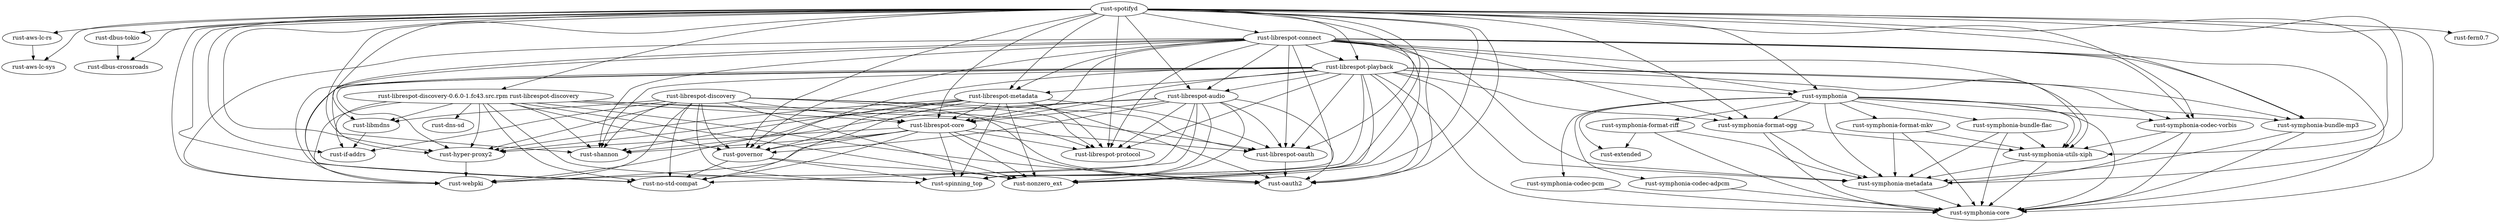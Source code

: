 digraph deps {
"rust-aws-lc-rs" -> "rust-aws-lc-sys";
"rust-dbus-tokio" -> "rust-dbus-crossroads";
"rust-governor" -> "rust-nonzero_ext";
"rust-governor" -> "rust-no-std-compat";
"rust-governor" -> "rust-spinning_top";
"rust-hyper-proxy2" -> "rust-webpki";
"rust-libmdns" -> "rust-if-addrs";
"rust-librespot-audio" -> "rust-governor";
"rust-librespot-audio" -> "rust-hyper-proxy2";
"rust-librespot-audio" -> "rust-librespot-core";
"rust-librespot-audio" -> "rust-librespot-oauth";
"rust-librespot-audio" -> "rust-librespot-protocol";
"rust-librespot-audio" -> "rust-nonzero_ext";
"rust-librespot-audio" -> "rust-no-std-compat";
"rust-librespot-audio" -> "rust-oauth2";
"rust-librespot-audio" -> "rust-shannon";
"rust-librespot-audio" -> "rust-spinning_top";
"rust-librespot-audio" -> "rust-webpki";
"rust-librespot-connect" -> "rust-governor";
"rust-librespot-connect" -> "rust-hyper-proxy2";
"rust-librespot-connect" -> "rust-librespot-audio";
"rust-librespot-connect" -> "rust-librespot-core";
"rust-librespot-connect" -> "rust-librespot-metadata";
"rust-librespot-connect" -> "rust-librespot-oauth";
"rust-librespot-connect" -> "rust-librespot-playback";
"rust-librespot-connect" -> "rust-librespot-protocol";
"rust-librespot-connect" -> "rust-nonzero_ext";
"rust-librespot-connect" -> "rust-no-std-compat";
"rust-librespot-connect" -> "rust-oauth2";
"rust-librespot-connect" -> "rust-shannon";
"rust-librespot-connect" -> "rust-spinning_top";
"rust-librespot-connect" -> "rust-symphonia";
"rust-librespot-connect" -> "rust-symphonia-bundle-mp3";
"rust-librespot-connect" -> "rust-symphonia-codec-vorbis";
"rust-librespot-connect" -> "rust-symphonia-core";
"rust-librespot-connect" -> "rust-symphonia-format-ogg";
"rust-librespot-connect" -> "rust-symphonia-metadata";
"rust-librespot-connect" -> "rust-symphonia-utils-xiph";
"rust-librespot-connect" -> "rust-webpki";
"rust-librespot-core" -> "rust-governor";
"rust-librespot-core" -> "rust-hyper-proxy2";
"rust-librespot-core" -> "rust-librespot-oauth";
"rust-librespot-core" -> "rust-librespot-protocol";
"rust-librespot-core" -> "rust-nonzero_ext";
"rust-librespot-core" -> "rust-no-std-compat";
"rust-librespot-core" -> "rust-oauth2";
"rust-librespot-core" -> "rust-shannon";
"rust-librespot-core" -> "rust-spinning_top";
"rust-librespot-core" -> "rust-webpki";
"rust-librespot-discovery-0.6.0-1.fc43.src.rpm rust-librespot-discovery" -> "rust-dns-sd";
"rust-librespot-discovery-0.6.0-1.fc43.src.rpm rust-librespot-discovery" -> "rust-governor";
"rust-librespot-discovery-0.6.0-1.fc43.src.rpm rust-librespot-discovery" -> "rust-hyper-proxy2";
"rust-librespot-discovery-0.6.0-1.fc43.src.rpm rust-librespot-discovery" -> "rust-if-addrs";
"rust-librespot-discovery-0.6.0-1.fc43.src.rpm rust-librespot-discovery" -> "rust-libmdns";
"rust-librespot-discovery-0.6.0-1.fc43.src.rpm rust-librespot-discovery" -> "rust-librespot-core";
"rust-librespot-discovery-0.6.0-1.fc43.src.rpm rust-librespot-discovery" -> "rust-librespot-oauth";
"rust-librespot-discovery-0.6.0-1.fc43.src.rpm rust-librespot-discovery" -> "rust-librespot-protocol";
"rust-librespot-discovery-0.6.0-1.fc43.src.rpm rust-librespot-discovery" -> "rust-nonzero_ext";
"rust-librespot-discovery-0.6.0-1.fc43.src.rpm rust-librespot-discovery" -> "rust-no-std-compat";
"rust-librespot-discovery-0.6.0-1.fc43.src.rpm rust-librespot-discovery" -> "rust-oauth2";
"rust-librespot-discovery-0.6.0-1.fc43.src.rpm rust-librespot-discovery" -> "rust-shannon";
"rust-librespot-discovery-0.6.0-1.fc43.src.rpm rust-librespot-discovery" -> "rust-spinning_top";
"rust-librespot-discovery-0.6.0-1.fc43.src.rpm rust-librespot-discovery" -> "rust-webpki";
"rust-librespot-discovery" -> "rust-governor";
"rust-librespot-discovery" -> "rust-hyper-proxy2";
"rust-librespot-discovery" -> "rust-if-addrs";
"rust-librespot-discovery" -> "rust-libmdns";
"rust-librespot-discovery" -> "rust-librespot-core";
"rust-librespot-discovery" -> "rust-librespot-oauth";
"rust-librespot-discovery" -> "rust-librespot-protocol";
"rust-librespot-discovery" -> "rust-nonzero_ext";
"rust-librespot-discovery" -> "rust-no-std-compat";
"rust-librespot-discovery" -> "rust-oauth2";
"rust-librespot-discovery" -> "rust-shannon";
"rust-librespot-discovery" -> "rust-spinning_top";
"rust-librespot-discovery" -> "rust-webpki";
"rust-librespot-metadata" -> "rust-governor";
"rust-librespot-metadata" -> "rust-hyper-proxy2";
"rust-librespot-metadata" -> "rust-librespot-core";
"rust-librespot-metadata" -> "rust-librespot-oauth";
"rust-librespot-metadata" -> "rust-librespot-protocol";
"rust-librespot-metadata" -> "rust-nonzero_ext";
"rust-librespot-metadata" -> "rust-no-std-compat";
"rust-librespot-metadata" -> "rust-oauth2";
"rust-librespot-metadata" -> "rust-shannon";
"rust-librespot-metadata" -> "rust-spinning_top";
"rust-librespot-metadata" -> "rust-webpki";
"rust-librespot-oauth" -> "rust-oauth2";
"rust-librespot-playback" -> "rust-governor";
"rust-librespot-playback" -> "rust-hyper-proxy2";
"rust-librespot-playback" -> "rust-librespot-audio";
"rust-librespot-playback" -> "rust-librespot-core";
"rust-librespot-playback" -> "rust-librespot-metadata";
"rust-librespot-playback" -> "rust-librespot-oauth";
"rust-librespot-playback" -> "rust-librespot-protocol";
"rust-librespot-playback" -> "rust-nonzero_ext";
"rust-librespot-playback" -> "rust-no-std-compat";
"rust-librespot-playback" -> "rust-oauth2";
"rust-librespot-playback" -> "rust-shannon";
"rust-librespot-playback" -> "rust-spinning_top";
"rust-librespot-playback" -> "rust-symphonia";
"rust-librespot-playback" -> "rust-symphonia-bundle-mp3";
"rust-librespot-playback" -> "rust-symphonia-codec-vorbis";
"rust-librespot-playback" -> "rust-symphonia-core";
"rust-librespot-playback" -> "rust-symphonia-format-ogg";
"rust-librespot-playback" -> "rust-symphonia-metadata";
"rust-librespot-playback" -> "rust-symphonia-utils-xiph";
"rust-librespot-playback" -> "rust-webpki";
"rust-spotifyd" -> "rust-aws-lc-rs";
"rust-spotifyd" -> "rust-aws-lc-sys";
"rust-spotifyd" -> "rust-dbus-crossroads";
"rust-spotifyd" -> "rust-dbus-tokio";
"rust-spotifyd" -> "rust-fern0.7";
"rust-spotifyd" -> "rust-governor";
"rust-spotifyd" -> "rust-hyper-proxy2";
"rust-spotifyd" -> "rust-if-addrs";
"rust-spotifyd" -> "rust-libmdns";
"rust-spotifyd" -> "rust-librespot-audio";
"rust-spotifyd" -> "rust-librespot-connect";
"rust-spotifyd" -> "rust-librespot-core";
"rust-spotifyd" -> "rust-librespot-discovery-0.6.0-1.fc43.src.rpm rust-librespot-discovery";
"rust-spotifyd" -> "rust-librespot-metadata";
"rust-spotifyd" -> "rust-librespot-oauth";
"rust-spotifyd" -> "rust-librespot-playback";
"rust-spotifyd" -> "rust-librespot-protocol";
"rust-spotifyd" -> "rust-nonzero_ext";
"rust-spotifyd" -> "rust-no-std-compat";
"rust-spotifyd" -> "rust-oauth2";
"rust-spotifyd" -> "rust-shannon";
"rust-spotifyd" -> "rust-spinning_top";
"rust-spotifyd" -> "rust-symphonia";
"rust-spotifyd" -> "rust-symphonia-bundle-mp3";
"rust-spotifyd" -> "rust-symphonia-codec-vorbis";
"rust-spotifyd" -> "rust-symphonia-core";
"rust-spotifyd" -> "rust-symphonia-format-ogg";
"rust-spotifyd" -> "rust-symphonia-metadata";
"rust-spotifyd" -> "rust-symphonia-utils-xiph";
"rust-spotifyd" -> "rust-webpki";
"rust-symphonia-bundle-flac" -> "rust-symphonia-core";
"rust-symphonia-bundle-flac" -> "rust-symphonia-metadata";
"rust-symphonia-bundle-flac" -> "rust-symphonia-utils-xiph";
"rust-symphonia-bundle-mp3" -> "rust-symphonia-core";
"rust-symphonia-bundle-mp3" -> "rust-symphonia-metadata";
"rust-symphonia-codec-adpcm" -> "rust-symphonia-core";
"rust-symphonia-codec-pcm" -> "rust-symphonia-core";
"rust-symphonia-codec-vorbis" -> "rust-symphonia-core";
"rust-symphonia-codec-vorbis" -> "rust-symphonia-metadata";
"rust-symphonia-codec-vorbis" -> "rust-symphonia-utils-xiph";
"rust-symphonia-format-mkv" -> "rust-symphonia-core";
"rust-symphonia-format-mkv" -> "rust-symphonia-metadata";
"rust-symphonia-format-mkv" -> "rust-symphonia-utils-xiph";
"rust-symphonia-format-ogg" -> "rust-symphonia-core";
"rust-symphonia-format-ogg" -> "rust-symphonia-metadata";
"rust-symphonia-format-ogg" -> "rust-symphonia-utils-xiph";
"rust-symphonia-format-riff" -> "rust-extended";
"rust-symphonia-format-riff" -> "rust-symphonia-core";
"rust-symphonia-format-riff" -> "rust-symphonia-metadata";
"rust-symphonia-metadata" -> "rust-symphonia-core";
"rust-symphonia" -> "rust-extended";
"rust-symphonia" -> "rust-symphonia-bundle-flac";
"rust-symphonia" -> "rust-symphonia-bundle-mp3";
"rust-symphonia" -> "rust-symphonia-codec-adpcm";
"rust-symphonia" -> "rust-symphonia-codec-pcm";
"rust-symphonia" -> "rust-symphonia-codec-vorbis";
"rust-symphonia" -> "rust-symphonia-core";
"rust-symphonia" -> "rust-symphonia-format-mkv";
"rust-symphonia" -> "rust-symphonia-format-ogg";
"rust-symphonia" -> "rust-symphonia-format-riff";
"rust-symphonia" -> "rust-symphonia-metadata";
"rust-symphonia" -> "rust-symphonia-utils-xiph";
"rust-symphonia-utils-xiph" -> "rust-symphonia-core";
"rust-symphonia-utils-xiph" -> "rust-symphonia-metadata";
}

